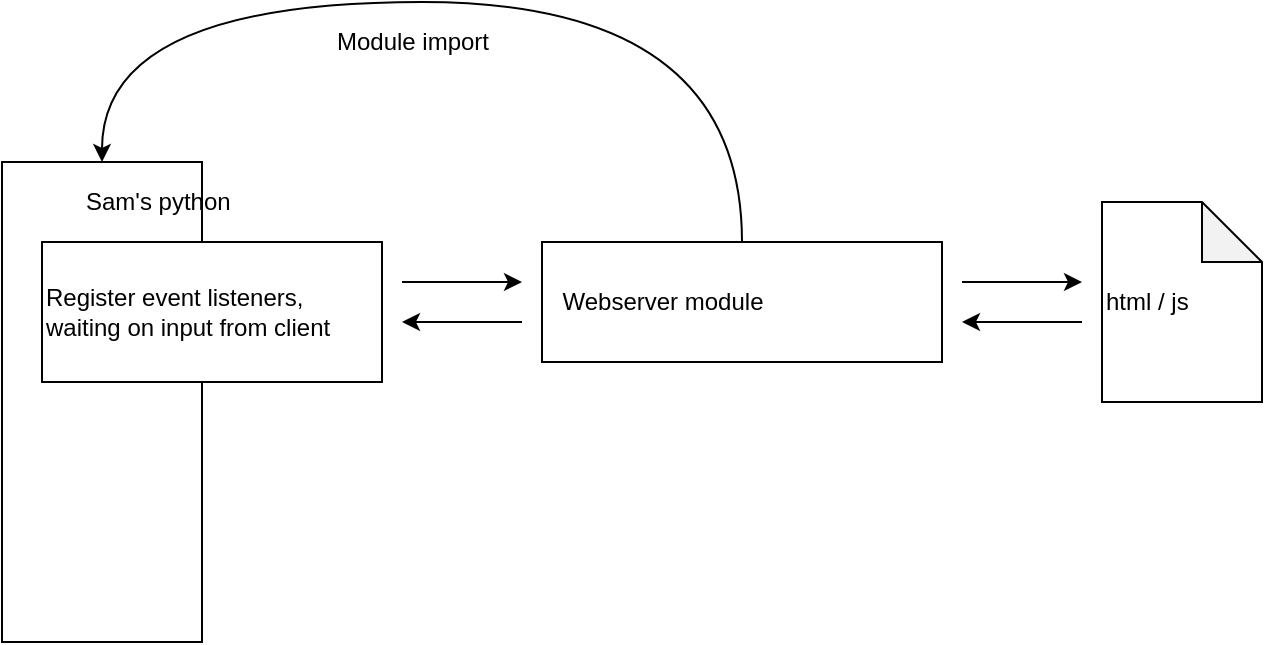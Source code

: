 <mxfile version="14.8.5" type="device"><diagram id="IUMVylkZCVvLNB0wpvVf" name="Page-1"><mxGraphModel dx="1422" dy="839" grid="1" gridSize="10" guides="1" tooltips="1" connect="1" arrows="1" fold="1" page="1" pageScale="1" pageWidth="850" pageHeight="1100" math="0" shadow="0"><root><mxCell id="0"/><mxCell id="1" parent="0"/><mxCell id="_xh3eYYyLcZJN3Tp0c3W-6" style="edgeStyle=orthogonalEdgeStyle;rounded=0;orthogonalLoop=1;jettySize=auto;html=1;entryX=0.5;entryY=0;entryDx=0;entryDy=0;curved=1;" edge="1" parent="1" source="_xh3eYYyLcZJN3Tp0c3W-1" target="_xh3eYYyLcZJN3Tp0c3W-3"><mxGeometry relative="1" as="geometry"><Array as="points"><mxPoint x="500" y="160"/><mxPoint x="180" y="160"/></Array></mxGeometry></mxCell><mxCell id="_xh3eYYyLcZJN3Tp0c3W-1" value="" style="whiteSpace=wrap;html=1;" vertex="1" parent="1"><mxGeometry x="400" y="280" width="200" height="60" as="geometry"/></mxCell><mxCell id="_xh3eYYyLcZJN3Tp0c3W-2" value="Webserver module" style="text;html=1;align=center;verticalAlign=middle;resizable=0;points=[];autosize=1;strokeColor=none;" vertex="1" parent="1"><mxGeometry x="400" y="300" width="120" height="20" as="geometry"/></mxCell><mxCell id="_xh3eYYyLcZJN3Tp0c3W-3" value="" style="whiteSpace=wrap;html=1;" vertex="1" parent="1"><mxGeometry x="130" y="240" width="100" height="240" as="geometry"/></mxCell><mxCell id="_xh3eYYyLcZJN3Tp0c3W-4" value="Sam's python" style="text;html=1;strokeColor=none;fillColor=none;align=left;verticalAlign=middle;whiteSpace=wrap;rounded=0;" vertex="1" parent="1"><mxGeometry x="170" y="250" width="170" height="20" as="geometry"/></mxCell><mxCell id="_xh3eYYyLcZJN3Tp0c3W-7" value="Module import" style="text;html=1;align=center;verticalAlign=middle;resizable=0;points=[];autosize=1;strokeColor=none;" vertex="1" parent="1"><mxGeometry x="290" y="170" width="90" height="20" as="geometry"/></mxCell><mxCell id="_xh3eYYyLcZJN3Tp0c3W-8" value="html / js" style="shape=note;whiteSpace=wrap;html=1;backgroundOutline=1;darkOpacity=0.05;align=left;" vertex="1" parent="1"><mxGeometry x="680" y="260" width="80" height="100" as="geometry"/></mxCell><mxCell id="_xh3eYYyLcZJN3Tp0c3W-9" value="" style="endArrow=classic;html=1;" edge="1" parent="1"><mxGeometry width="50" height="50" relative="1" as="geometry"><mxPoint x="610" y="300" as="sourcePoint"/><mxPoint x="670" y="300" as="targetPoint"/></mxGeometry></mxCell><mxCell id="_xh3eYYyLcZJN3Tp0c3W-10" value="" style="endArrow=classic;html=1;" edge="1" parent="1"><mxGeometry width="50" height="50" relative="1" as="geometry"><mxPoint x="670" y="320" as="sourcePoint"/><mxPoint x="610" y="320" as="targetPoint"/></mxGeometry></mxCell><mxCell id="_xh3eYYyLcZJN3Tp0c3W-11" value="Register event listeners, waiting on input from client" style="rounded=0;whiteSpace=wrap;html=1;align=left;" vertex="1" parent="1"><mxGeometry x="150" y="280" width="170" height="70" as="geometry"/></mxCell><mxCell id="_xh3eYYyLcZJN3Tp0c3W-12" value="" style="endArrow=classic;html=1;" edge="1" parent="1"><mxGeometry width="50" height="50" relative="1" as="geometry"><mxPoint x="330" y="300" as="sourcePoint"/><mxPoint x="390" y="300" as="targetPoint"/></mxGeometry></mxCell><mxCell id="_xh3eYYyLcZJN3Tp0c3W-13" value="" style="endArrow=classic;html=1;" edge="1" parent="1"><mxGeometry width="50" height="50" relative="1" as="geometry"><mxPoint x="390" y="320" as="sourcePoint"/><mxPoint x="330" y="320" as="targetPoint"/></mxGeometry></mxCell></root></mxGraphModel></diagram></mxfile>